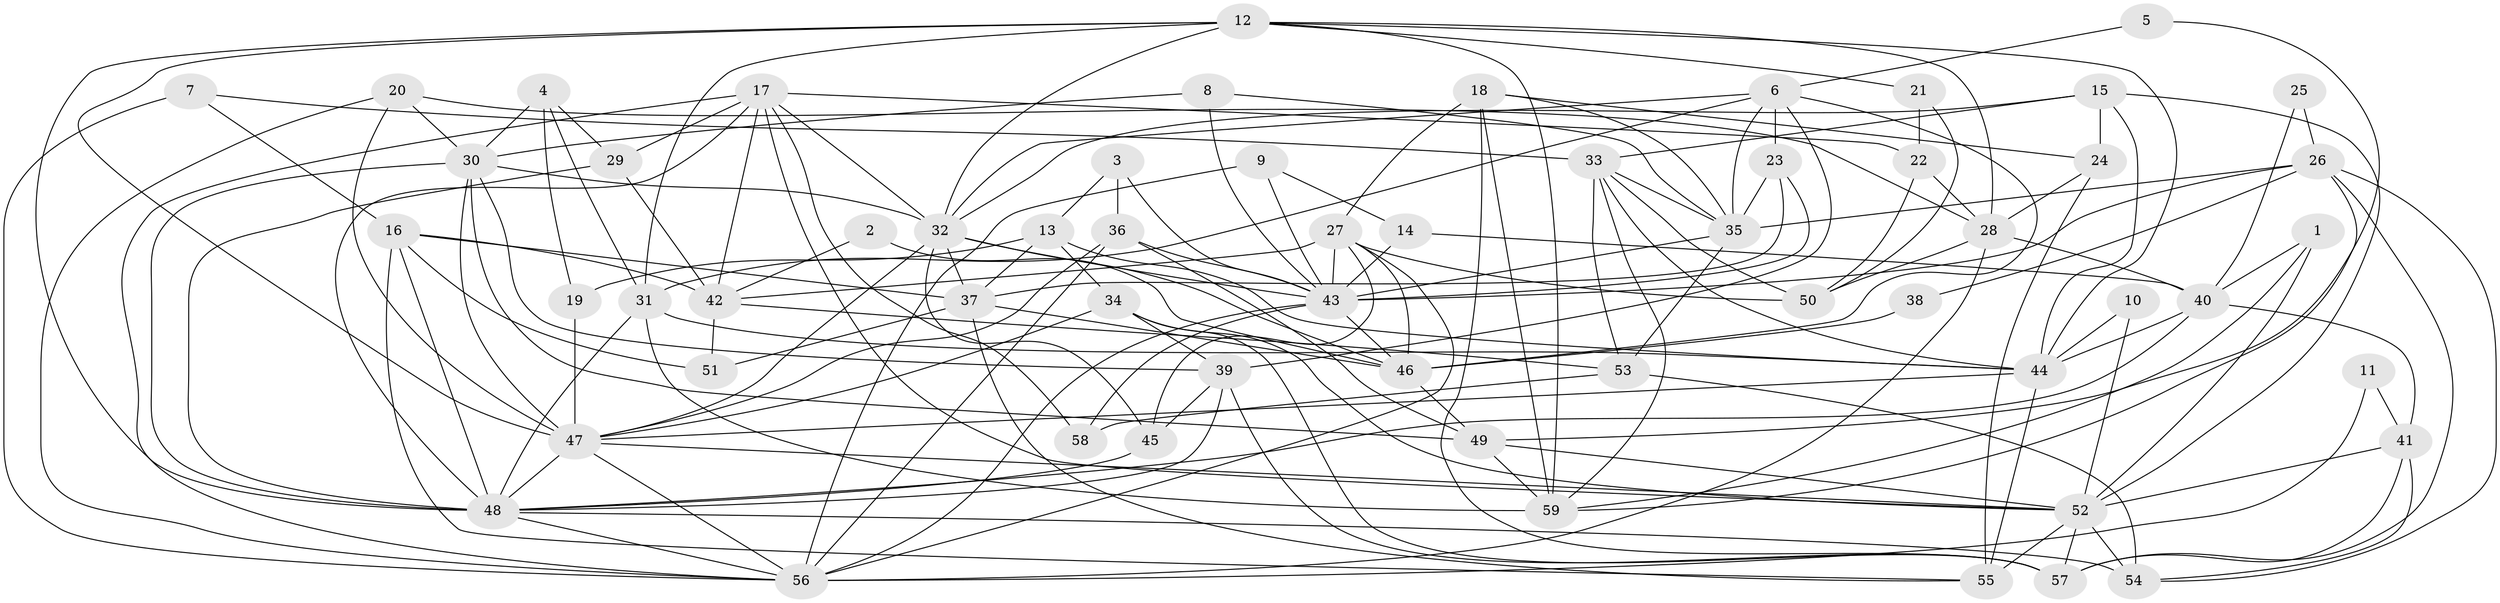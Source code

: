 // original degree distribution, {5: 0.1864406779661017, 7: 0.03389830508474576, 3: 0.2542372881355932, 4: 0.2711864406779661, 2: 0.1440677966101695, 6: 0.09322033898305085, 8: 0.01694915254237288}
// Generated by graph-tools (version 1.1) at 2025/50/03/09/25 03:50:04]
// undirected, 59 vertices, 165 edges
graph export_dot {
graph [start="1"]
  node [color=gray90,style=filled];
  1;
  2;
  3;
  4;
  5;
  6;
  7;
  8;
  9;
  10;
  11;
  12;
  13;
  14;
  15;
  16;
  17;
  18;
  19;
  20;
  21;
  22;
  23;
  24;
  25;
  26;
  27;
  28;
  29;
  30;
  31;
  32;
  33;
  34;
  35;
  36;
  37;
  38;
  39;
  40;
  41;
  42;
  43;
  44;
  45;
  46;
  47;
  48;
  49;
  50;
  51;
  52;
  53;
  54;
  55;
  56;
  57;
  58;
  59;
  1 -- 40 [weight=1.0];
  1 -- 52 [weight=1.0];
  1 -- 59 [weight=1.0];
  2 -- 42 [weight=1.0];
  2 -- 46 [weight=1.0];
  3 -- 13 [weight=1.0];
  3 -- 36 [weight=1.0];
  3 -- 43 [weight=1.0];
  4 -- 19 [weight=1.0];
  4 -- 29 [weight=1.0];
  4 -- 30 [weight=1.0];
  4 -- 31 [weight=1.0];
  5 -- 6 [weight=1.0];
  5 -- 49 [weight=1.0];
  6 -- 23 [weight=1.0];
  6 -- 31 [weight=1.0];
  6 -- 32 [weight=1.0];
  6 -- 35 [weight=1.0];
  6 -- 39 [weight=1.0];
  6 -- 46 [weight=1.0];
  7 -- 16 [weight=1.0];
  7 -- 33 [weight=1.0];
  7 -- 56 [weight=1.0];
  8 -- 30 [weight=1.0];
  8 -- 35 [weight=1.0];
  8 -- 43 [weight=1.0];
  9 -- 14 [weight=1.0];
  9 -- 43 [weight=1.0];
  9 -- 56 [weight=1.0];
  10 -- 44 [weight=1.0];
  10 -- 52 [weight=1.0];
  11 -- 41 [weight=1.0];
  11 -- 56 [weight=1.0];
  12 -- 21 [weight=1.0];
  12 -- 28 [weight=1.0];
  12 -- 31 [weight=1.0];
  12 -- 32 [weight=1.0];
  12 -- 44 [weight=1.0];
  12 -- 47 [weight=1.0];
  12 -- 48 [weight=1.0];
  12 -- 59 [weight=1.0];
  13 -- 19 [weight=1.0];
  13 -- 34 [weight=1.0];
  13 -- 37 [weight=1.0];
  13 -- 44 [weight=1.0];
  14 -- 40 [weight=1.0];
  14 -- 43 [weight=1.0];
  15 -- 24 [weight=1.0];
  15 -- 32 [weight=1.0];
  15 -- 33 [weight=1.0];
  15 -- 44 [weight=1.0];
  15 -- 52 [weight=1.0];
  16 -- 37 [weight=1.0];
  16 -- 42 [weight=1.0];
  16 -- 48 [weight=1.0];
  16 -- 51 [weight=1.0];
  16 -- 55 [weight=1.0];
  17 -- 22 [weight=1.0];
  17 -- 29 [weight=1.0];
  17 -- 32 [weight=1.0];
  17 -- 42 [weight=1.0];
  17 -- 48 [weight=1.0];
  17 -- 52 [weight=1.0];
  17 -- 56 [weight=1.0];
  17 -- 58 [weight=1.0];
  18 -- 24 [weight=1.0];
  18 -- 27 [weight=1.0];
  18 -- 35 [weight=1.0];
  18 -- 57 [weight=1.0];
  18 -- 59 [weight=1.0];
  19 -- 47 [weight=1.0];
  20 -- 28 [weight=1.0];
  20 -- 30 [weight=1.0];
  20 -- 47 [weight=1.0];
  20 -- 56 [weight=1.0];
  21 -- 22 [weight=1.0];
  21 -- 50 [weight=1.0];
  22 -- 28 [weight=1.0];
  22 -- 50 [weight=1.0];
  23 -- 35 [weight=1.0];
  23 -- 37 [weight=1.0];
  23 -- 43 [weight=1.0];
  24 -- 28 [weight=1.0];
  24 -- 55 [weight=1.0];
  25 -- 26 [weight=1.0];
  25 -- 40 [weight=1.0];
  26 -- 35 [weight=1.0];
  26 -- 38 [weight=1.0];
  26 -- 43 [weight=1.0];
  26 -- 54 [weight=1.0];
  26 -- 57 [weight=1.0];
  26 -- 59 [weight=1.0];
  27 -- 42 [weight=1.0];
  27 -- 43 [weight=1.0];
  27 -- 45 [weight=1.0];
  27 -- 46 [weight=1.0];
  27 -- 50 [weight=1.0];
  27 -- 56 [weight=1.0];
  28 -- 40 [weight=1.0];
  28 -- 50 [weight=1.0];
  28 -- 56 [weight=1.0];
  29 -- 42 [weight=1.0];
  29 -- 48 [weight=1.0];
  30 -- 32 [weight=1.0];
  30 -- 39 [weight=2.0];
  30 -- 47 [weight=1.0];
  30 -- 48 [weight=1.0];
  30 -- 49 [weight=1.0];
  31 -- 44 [weight=1.0];
  31 -- 48 [weight=1.0];
  31 -- 59 [weight=1.0];
  32 -- 37 [weight=1.0];
  32 -- 43 [weight=1.0];
  32 -- 45 [weight=1.0];
  32 -- 46 [weight=1.0];
  32 -- 47 [weight=1.0];
  33 -- 35 [weight=1.0];
  33 -- 44 [weight=1.0];
  33 -- 50 [weight=1.0];
  33 -- 53 [weight=1.0];
  33 -- 59 [weight=1.0];
  34 -- 39 [weight=1.0];
  34 -- 47 [weight=1.0];
  34 -- 52 [weight=1.0];
  34 -- 57 [weight=1.0];
  35 -- 43 [weight=1.0];
  35 -- 53 [weight=1.0];
  36 -- 43 [weight=1.0];
  36 -- 47 [weight=1.0];
  36 -- 49 [weight=1.0];
  36 -- 56 [weight=1.0];
  37 -- 46 [weight=1.0];
  37 -- 51 [weight=1.0];
  37 -- 55 [weight=1.0];
  38 -- 46 [weight=1.0];
  39 -- 45 [weight=1.0];
  39 -- 48 [weight=1.0];
  39 -- 57 [weight=1.0];
  40 -- 41 [weight=2.0];
  40 -- 44 [weight=1.0];
  40 -- 48 [weight=1.0];
  41 -- 52 [weight=1.0];
  41 -- 54 [weight=1.0];
  41 -- 57 [weight=1.0];
  42 -- 51 [weight=1.0];
  42 -- 53 [weight=1.0];
  43 -- 46 [weight=1.0];
  43 -- 56 [weight=2.0];
  43 -- 58 [weight=1.0];
  44 -- 47 [weight=1.0];
  44 -- 55 [weight=1.0];
  45 -- 48 [weight=1.0];
  46 -- 49 [weight=1.0];
  47 -- 48 [weight=1.0];
  47 -- 52 [weight=1.0];
  47 -- 56 [weight=2.0];
  48 -- 54 [weight=1.0];
  48 -- 56 [weight=1.0];
  49 -- 52 [weight=1.0];
  49 -- 59 [weight=2.0];
  52 -- 54 [weight=1.0];
  52 -- 55 [weight=1.0];
  52 -- 57 [weight=1.0];
  53 -- 54 [weight=1.0];
  53 -- 58 [weight=1.0];
}
